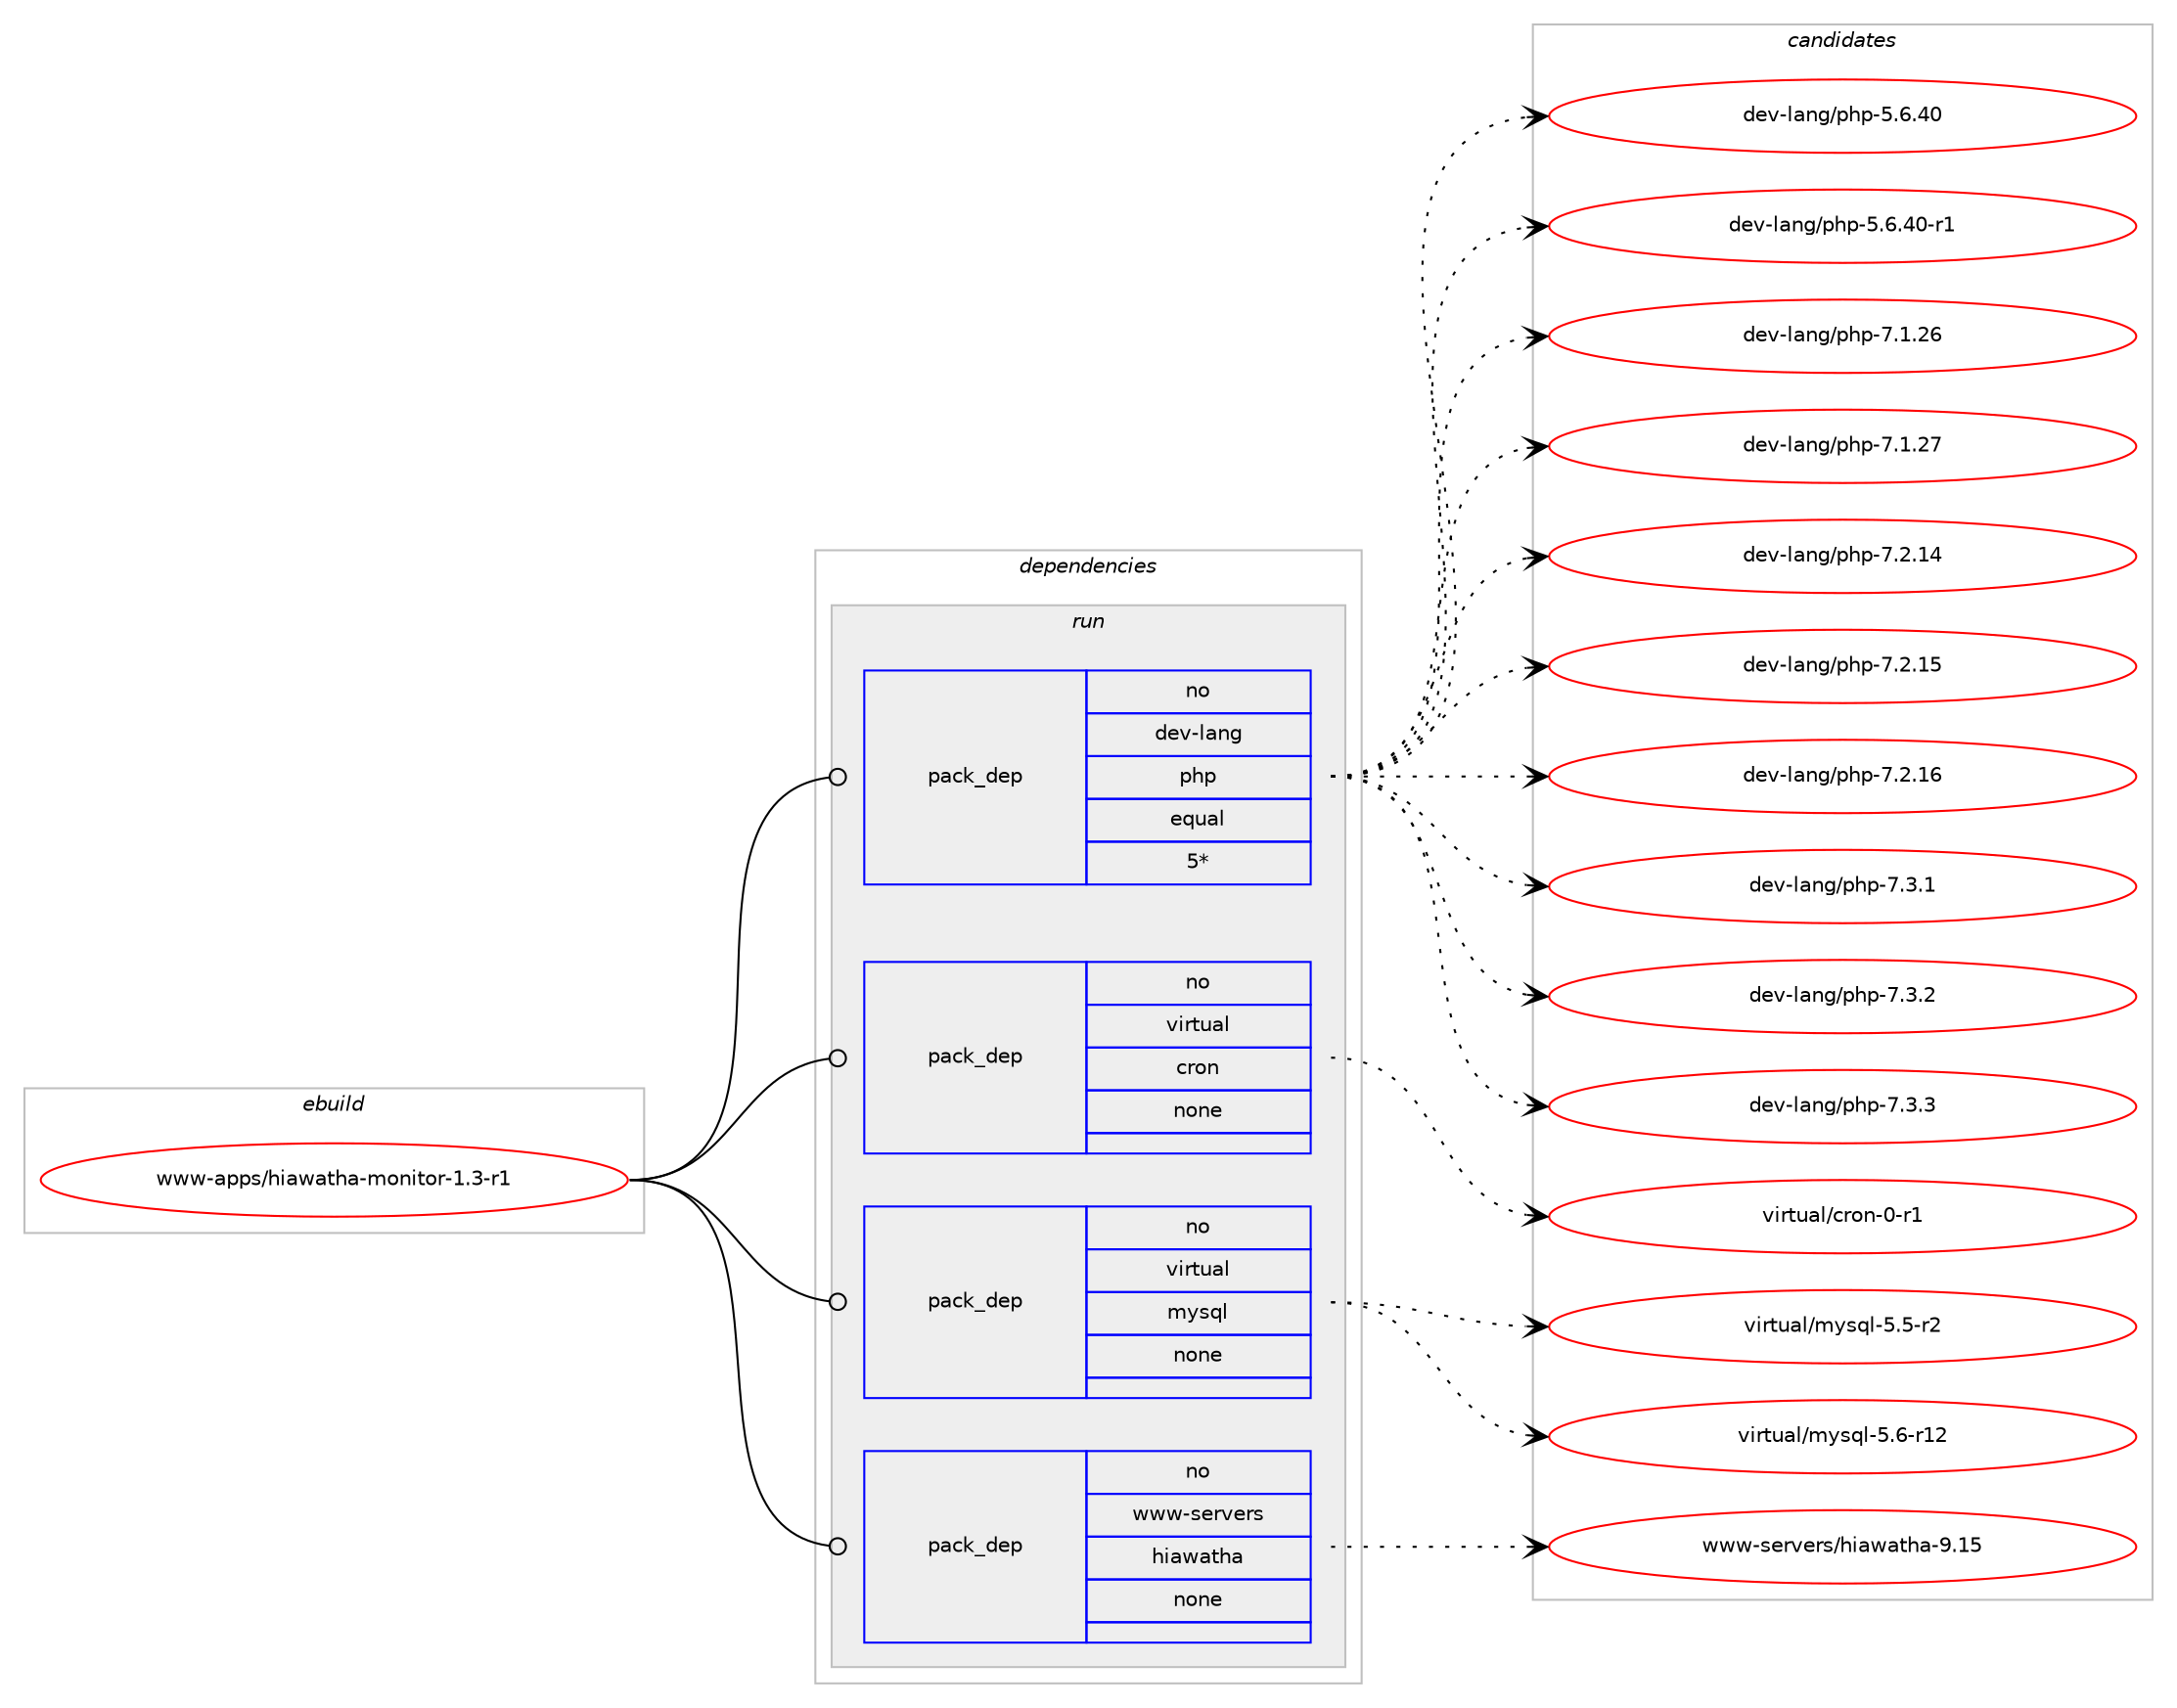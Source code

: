 digraph prolog {

# *************
# Graph options
# *************

newrank=true;
concentrate=true;
compound=true;
graph [rankdir=LR,fontname=Helvetica,fontsize=10,ranksep=1.5];#, ranksep=2.5, nodesep=0.2];
edge  [arrowhead=vee];
node  [fontname=Helvetica,fontsize=10];

# **********
# The ebuild
# **********

subgraph cluster_leftcol {
color=gray;
rank=same;
label=<<i>ebuild</i>>;
id [label="www-apps/hiawatha-monitor-1.3-r1", color=red, width=4, href="../www-apps/hiawatha-monitor-1.3-r1.svg"];
}

# ****************
# The dependencies
# ****************

subgraph cluster_midcol {
color=gray;
label=<<i>dependencies</i>>;
subgraph cluster_compile {
fillcolor="#eeeeee";
style=filled;
label=<<i>compile</i>>;
}
subgraph cluster_compileandrun {
fillcolor="#eeeeee";
style=filled;
label=<<i>compile and run</i>>;
}
subgraph cluster_run {
fillcolor="#eeeeee";
style=filled;
label=<<i>run</i>>;
subgraph pack1252533 {
dependency1744710 [label=<<TABLE BORDER="0" CELLBORDER="1" CELLSPACING="0" CELLPADDING="4" WIDTH="220"><TR><TD ROWSPAN="6" CELLPADDING="30">pack_dep</TD></TR><TR><TD WIDTH="110">no</TD></TR><TR><TD>dev-lang</TD></TR><TR><TD>php</TD></TR><TR><TD>equal</TD></TR><TR><TD>5*</TD></TR></TABLE>>, shape=none, color=blue];
}
id:e -> dependency1744710:w [weight=20,style="solid",arrowhead="odot"];
subgraph pack1252534 {
dependency1744711 [label=<<TABLE BORDER="0" CELLBORDER="1" CELLSPACING="0" CELLPADDING="4" WIDTH="220"><TR><TD ROWSPAN="6" CELLPADDING="30">pack_dep</TD></TR><TR><TD WIDTH="110">no</TD></TR><TR><TD>virtual</TD></TR><TR><TD>cron</TD></TR><TR><TD>none</TD></TR><TR><TD></TD></TR></TABLE>>, shape=none, color=blue];
}
id:e -> dependency1744711:w [weight=20,style="solid",arrowhead="odot"];
subgraph pack1252535 {
dependency1744712 [label=<<TABLE BORDER="0" CELLBORDER="1" CELLSPACING="0" CELLPADDING="4" WIDTH="220"><TR><TD ROWSPAN="6" CELLPADDING="30">pack_dep</TD></TR><TR><TD WIDTH="110">no</TD></TR><TR><TD>virtual</TD></TR><TR><TD>mysql</TD></TR><TR><TD>none</TD></TR><TR><TD></TD></TR></TABLE>>, shape=none, color=blue];
}
id:e -> dependency1744712:w [weight=20,style="solid",arrowhead="odot"];
subgraph pack1252536 {
dependency1744713 [label=<<TABLE BORDER="0" CELLBORDER="1" CELLSPACING="0" CELLPADDING="4" WIDTH="220"><TR><TD ROWSPAN="6" CELLPADDING="30">pack_dep</TD></TR><TR><TD WIDTH="110">no</TD></TR><TR><TD>www-servers</TD></TR><TR><TD>hiawatha</TD></TR><TR><TD>none</TD></TR><TR><TD></TD></TR></TABLE>>, shape=none, color=blue];
}
id:e -> dependency1744713:w [weight=20,style="solid",arrowhead="odot"];
}
}

# **************
# The candidates
# **************

subgraph cluster_choices {
rank=same;
color=gray;
label=<<i>candidates</i>>;

subgraph choice1252533 {
color=black;
nodesep=1;
choice10010111845108971101034711210411245534654465248 [label="dev-lang/php-5.6.40", color=red, width=4,href="../dev-lang/php-5.6.40.svg"];
choice100101118451089711010347112104112455346544652484511449 [label="dev-lang/php-5.6.40-r1", color=red, width=4,href="../dev-lang/php-5.6.40-r1.svg"];
choice10010111845108971101034711210411245554649465054 [label="dev-lang/php-7.1.26", color=red, width=4,href="../dev-lang/php-7.1.26.svg"];
choice10010111845108971101034711210411245554649465055 [label="dev-lang/php-7.1.27", color=red, width=4,href="../dev-lang/php-7.1.27.svg"];
choice10010111845108971101034711210411245554650464952 [label="dev-lang/php-7.2.14", color=red, width=4,href="../dev-lang/php-7.2.14.svg"];
choice10010111845108971101034711210411245554650464953 [label="dev-lang/php-7.2.15", color=red, width=4,href="../dev-lang/php-7.2.15.svg"];
choice10010111845108971101034711210411245554650464954 [label="dev-lang/php-7.2.16", color=red, width=4,href="../dev-lang/php-7.2.16.svg"];
choice100101118451089711010347112104112455546514649 [label="dev-lang/php-7.3.1", color=red, width=4,href="../dev-lang/php-7.3.1.svg"];
choice100101118451089711010347112104112455546514650 [label="dev-lang/php-7.3.2", color=red, width=4,href="../dev-lang/php-7.3.2.svg"];
choice100101118451089711010347112104112455546514651 [label="dev-lang/php-7.3.3", color=red, width=4,href="../dev-lang/php-7.3.3.svg"];
dependency1744710:e -> choice10010111845108971101034711210411245534654465248:w [style=dotted,weight="100"];
dependency1744710:e -> choice100101118451089711010347112104112455346544652484511449:w [style=dotted,weight="100"];
dependency1744710:e -> choice10010111845108971101034711210411245554649465054:w [style=dotted,weight="100"];
dependency1744710:e -> choice10010111845108971101034711210411245554649465055:w [style=dotted,weight="100"];
dependency1744710:e -> choice10010111845108971101034711210411245554650464952:w [style=dotted,weight="100"];
dependency1744710:e -> choice10010111845108971101034711210411245554650464953:w [style=dotted,weight="100"];
dependency1744710:e -> choice10010111845108971101034711210411245554650464954:w [style=dotted,weight="100"];
dependency1744710:e -> choice100101118451089711010347112104112455546514649:w [style=dotted,weight="100"];
dependency1744710:e -> choice100101118451089711010347112104112455546514650:w [style=dotted,weight="100"];
dependency1744710:e -> choice100101118451089711010347112104112455546514651:w [style=dotted,weight="100"];
}
subgraph choice1252534 {
color=black;
nodesep=1;
choice11810511411611797108479911411111045484511449 [label="virtual/cron-0-r1", color=red, width=4,href="../virtual/cron-0-r1.svg"];
dependency1744711:e -> choice11810511411611797108479911411111045484511449:w [style=dotted,weight="100"];
}
subgraph choice1252535 {
color=black;
nodesep=1;
choice1181051141161179710847109121115113108455346534511450 [label="virtual/mysql-5.5-r2", color=red, width=4,href="../virtual/mysql-5.5-r2.svg"];
choice118105114116117971084710912111511310845534654451144950 [label="virtual/mysql-5.6-r12", color=red, width=4,href="../virtual/mysql-5.6-r12.svg"];
dependency1744712:e -> choice1181051141161179710847109121115113108455346534511450:w [style=dotted,weight="100"];
dependency1744712:e -> choice118105114116117971084710912111511310845534654451144950:w [style=dotted,weight="100"];
}
subgraph choice1252536 {
color=black;
nodesep=1;
choice11911911945115101114118101114115471041059711997116104974557464953 [label="www-servers/hiawatha-9.15", color=red, width=4,href="../www-servers/hiawatha-9.15.svg"];
dependency1744713:e -> choice11911911945115101114118101114115471041059711997116104974557464953:w [style=dotted,weight="100"];
}
}

}
